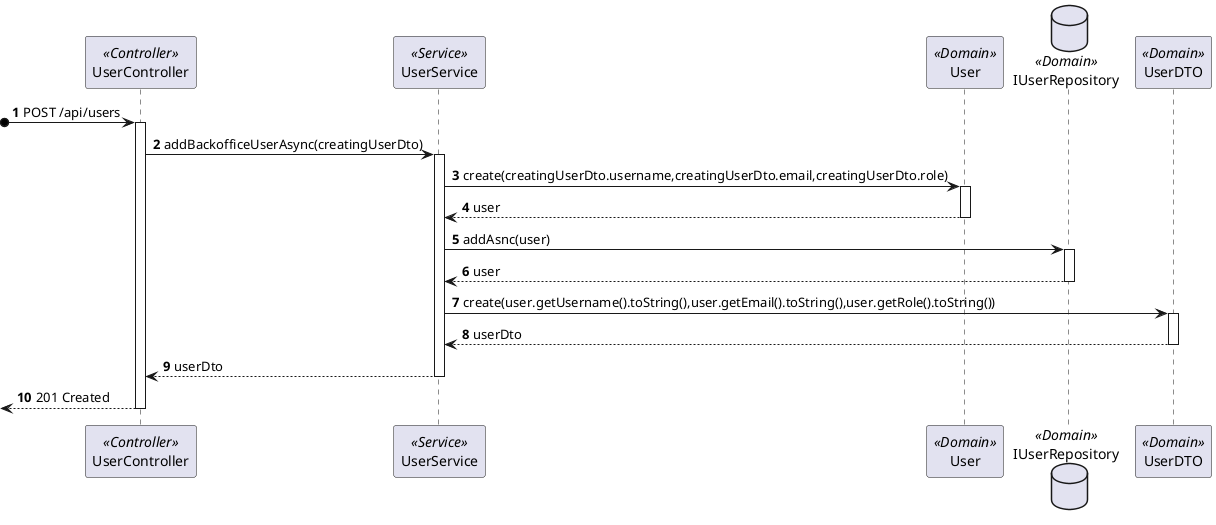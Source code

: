 @startuml level3

autonumber

participant "UserController" as Controller <<Controller>>
participant "UserService" as Service <<Service>>
participant "User" as User <<Domain>>
database "IUserRepository" as UserRepository <<Domain>>
participant "UserDTO" as UserDto <<Domain>>

?o->Controller:POST /api/users
activate Controller

    Controller->Service:addBackofficeUserAsync(creatingUserDto)
    activate Service

        /'Service->UserRepository:getUserByEmail(user.email)
        activate UserRepository

            UserRepository --> Service:user
        deactivate UserRepository

        Service -> SendNotification: senNotificationUser(user.email)
        activate SendNotification

            SendNotification --> Service:EmailSended
        deactivate SendNotification
        
        alt NotificationAccepted then

        Service->User:setRole(user)
        activate User
        
            User-->Service:user
        deactivate User
        '/

        Service -> User:create(creatingUserDto.username,creatingUserDto.email,creatingUserDto.role)
        activate User

            User-->Service:user
        deactivate User
        Service->UserRepository:addAsnc(user)
        activate UserRepository

            UserRepository-->Service:user
        deactivate UserRepository

        Service->UserDto:create(user.getUsername().toString(),user.getEmail().toString(),user.getRole().toString())
        activate UserDto

            UserDto-->Service:userDto
        deactivate UserDto


        Service --> Controller:userDto
    deactivate Service

    <--Controller:201 Created
deactivate Controller

@enduml